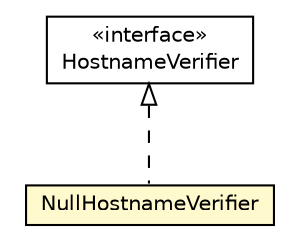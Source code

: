 #!/usr/local/bin/dot
#
# Class diagram 
# Generated by UMLGraph version R5_6-24-gf6e263 (http://www.umlgraph.org/)
#

digraph G {
	edge [fontname="Helvetica",fontsize=10,labelfontname="Helvetica",labelfontsize=10];
	node [fontname="Helvetica",fontsize=10,shape=plaintext];
	nodesep=0.25;
	ranksep=0.5;
	// net.trajano.commons.testing.internal.NullHostnameVerifier
	c20 [label=<<table title="net.trajano.commons.testing.internal.NullHostnameVerifier" border="0" cellborder="1" cellspacing="0" cellpadding="2" port="p" bgcolor="lemonChiffon" href="./NullHostnameVerifier.html">
		<tr><td><table border="0" cellspacing="0" cellpadding="1">
<tr><td align="center" balign="center"> NullHostnameVerifier </td></tr>
		</table></td></tr>
		</table>>, URL="./NullHostnameVerifier.html", fontname="Helvetica", fontcolor="black", fontsize=10.0];
	//net.trajano.commons.testing.internal.NullHostnameVerifier implements javax.net.ssl.HostnameVerifier
	c22:p -> c20:p [dir=back,arrowtail=empty,style=dashed];
	// javax.net.ssl.HostnameVerifier
	c22 [label=<<table title="javax.net.ssl.HostnameVerifier" border="0" cellborder="1" cellspacing="0" cellpadding="2" port="p" href="http://java.sun.com/j2se/1.4.2/docs/api/javax/net/ssl/HostnameVerifier.html">
		<tr><td><table border="0" cellspacing="0" cellpadding="1">
<tr><td align="center" balign="center"> &#171;interface&#187; </td></tr>
<tr><td align="center" balign="center"> HostnameVerifier </td></tr>
		</table></td></tr>
		</table>>, URL="http://java.sun.com/j2se/1.4.2/docs/api/javax/net/ssl/HostnameVerifier.html", fontname="Helvetica", fontcolor="black", fontsize=10.0];
}

